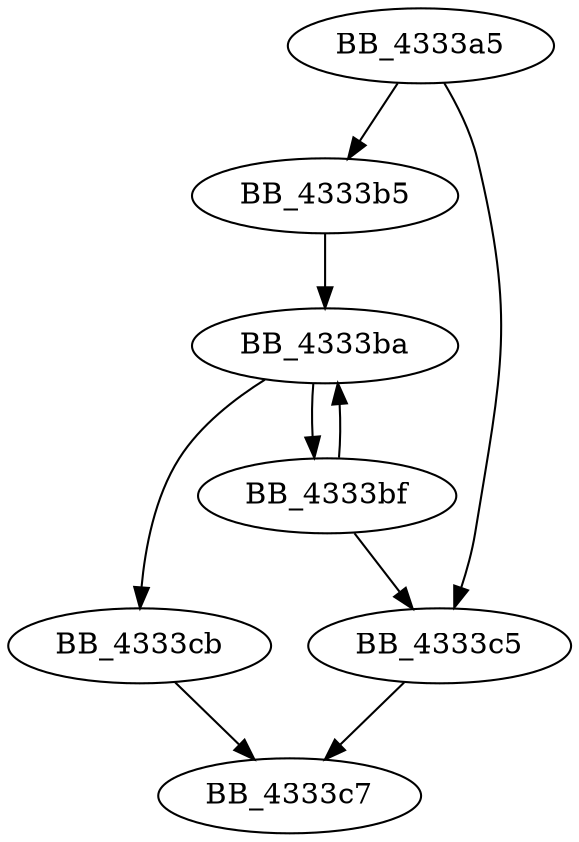 DiGraph unknown_libname_42{
BB_4333a5->BB_4333b5
BB_4333a5->BB_4333c5
BB_4333b5->BB_4333ba
BB_4333ba->BB_4333bf
BB_4333ba->BB_4333cb
BB_4333bf->BB_4333ba
BB_4333bf->BB_4333c5
BB_4333c5->BB_4333c7
BB_4333cb->BB_4333c7
}
